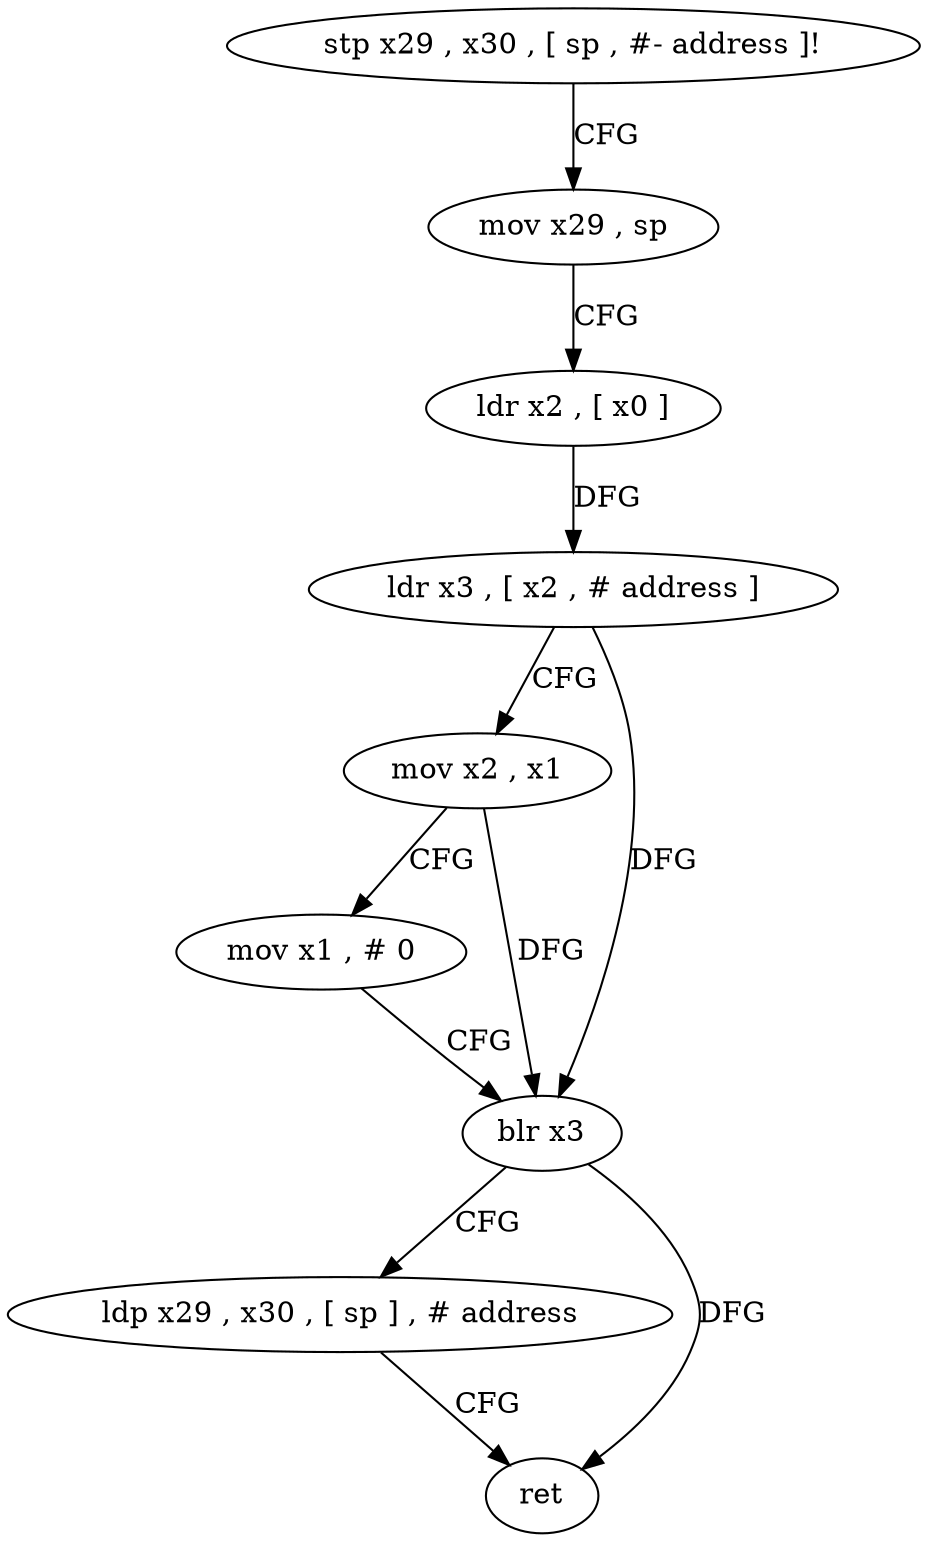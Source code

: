 digraph "func" {
"178492" [label = "stp x29 , x30 , [ sp , #- address ]!" ]
"178496" [label = "mov x29 , sp" ]
"178500" [label = "ldr x2 , [ x0 ]" ]
"178504" [label = "ldr x3 , [ x2 , # address ]" ]
"178508" [label = "mov x2 , x1" ]
"178512" [label = "mov x1 , # 0" ]
"178516" [label = "blr x3" ]
"178520" [label = "ldp x29 , x30 , [ sp ] , # address" ]
"178524" [label = "ret" ]
"178492" -> "178496" [ label = "CFG" ]
"178496" -> "178500" [ label = "CFG" ]
"178500" -> "178504" [ label = "DFG" ]
"178504" -> "178508" [ label = "CFG" ]
"178504" -> "178516" [ label = "DFG" ]
"178508" -> "178512" [ label = "CFG" ]
"178508" -> "178516" [ label = "DFG" ]
"178512" -> "178516" [ label = "CFG" ]
"178516" -> "178520" [ label = "CFG" ]
"178516" -> "178524" [ label = "DFG" ]
"178520" -> "178524" [ label = "CFG" ]
}
